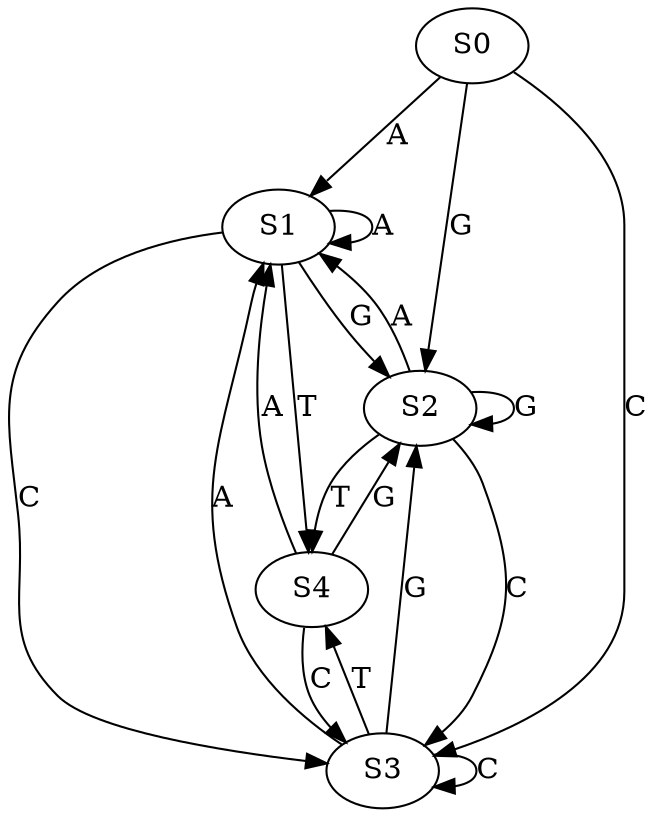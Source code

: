 strict digraph  {
	S0 -> S1 [ label = A ];
	S0 -> S2 [ label = G ];
	S0 -> S3 [ label = C ];
	S1 -> S2 [ label = G ];
	S1 -> S4 [ label = T ];
	S1 -> S1 [ label = A ];
	S1 -> S3 [ label = C ];
	S2 -> S4 [ label = T ];
	S2 -> S1 [ label = A ];
	S2 -> S2 [ label = G ];
	S2 -> S3 [ label = C ];
	S3 -> S4 [ label = T ];
	S3 -> S1 [ label = A ];
	S3 -> S2 [ label = G ];
	S3 -> S3 [ label = C ];
	S4 -> S1 [ label = A ];
	S4 -> S2 [ label = G ];
	S4 -> S3 [ label = C ];
}
